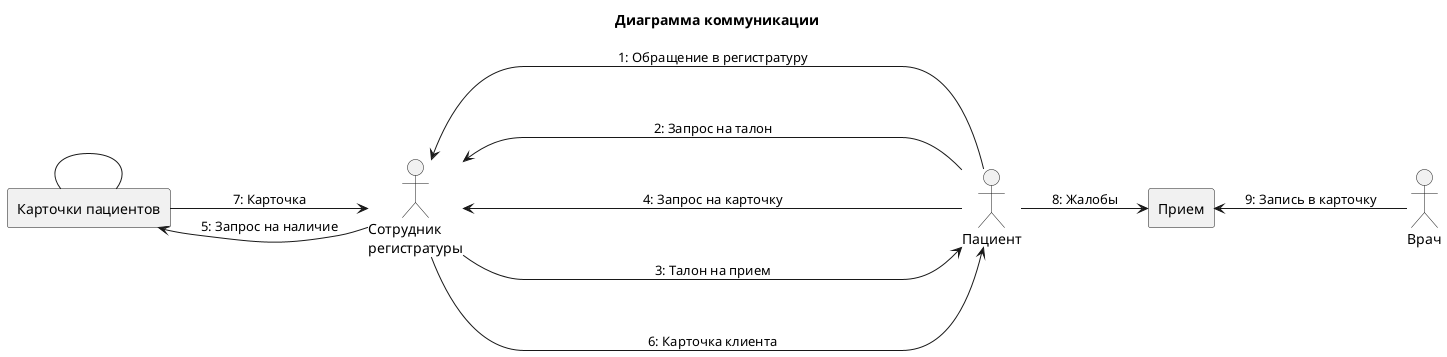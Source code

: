 @startuml
title Диаграмма коммуникации
left to right direction

actor "Пациент" as client
actor "Сотрудник\nрегистратуры" as worked
actor "Врач" as Medic

rectangle "Карточки пациентов" as Card
rectangle "Прием" as Get

Card -left- Card

Card --> worked: 7: Карточка
Card <-- worked: 5: Запрос на наличие
worked <------ client: 1: Обращение в регистратуру
worked <------ client: 2: Запрос на талон
worked <------ client: 4: Запрос на карточку
worked ------> client: 3: Талон на прием
worked ------> client: 6: Карточка клиента
client --> Get: 8: Жалобы
Get <-- Medic: 9: Запись в карточку



@enduml